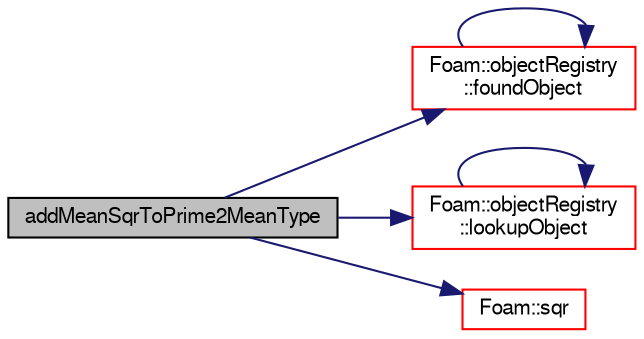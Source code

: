 digraph "addMeanSqrToPrime2MeanType"
{
  bgcolor="transparent";
  edge [fontname="FreeSans",fontsize="10",labelfontname="FreeSans",labelfontsize="10"];
  node [fontname="FreeSans",fontsize="10",shape=record];
  rankdir="LR";
  Node352 [label="addMeanSqrToPrime2MeanType",height=0.2,width=0.4,color="black", fillcolor="grey75", style="filled", fontcolor="black"];
  Node352 -> Node353 [color="midnightblue",fontsize="10",style="solid",fontname="FreeSans"];
  Node353 [label="Foam::objectRegistry\l::foundObject",height=0.2,width=0.4,color="red",URL="$a26326.html#afb1fd730975d12fa5bcd4252fbf2b92c",tooltip="Is the named Type found? "];
  Node353 -> Node353 [color="midnightblue",fontsize="10",style="solid",fontname="FreeSans"];
  Node352 -> Node364 [color="midnightblue",fontsize="10",style="solid",fontname="FreeSans"];
  Node364 [label="Foam::objectRegistry\l::lookupObject",height=0.2,width=0.4,color="red",URL="$a26326.html#a8b49296f8410366342c524250612c2aa",tooltip="Lookup and return the object of the given Type. "];
  Node364 -> Node364 [color="midnightblue",fontsize="10",style="solid",fontname="FreeSans"];
  Node352 -> Node408 [color="midnightblue",fontsize="10",style="solid",fontname="FreeSans"];
  Node408 [label="Foam::sqr",height=0.2,width=0.4,color="red",URL="$a21124.html#a277dc11c581d53826ab5090b08f3b17b"];
}
